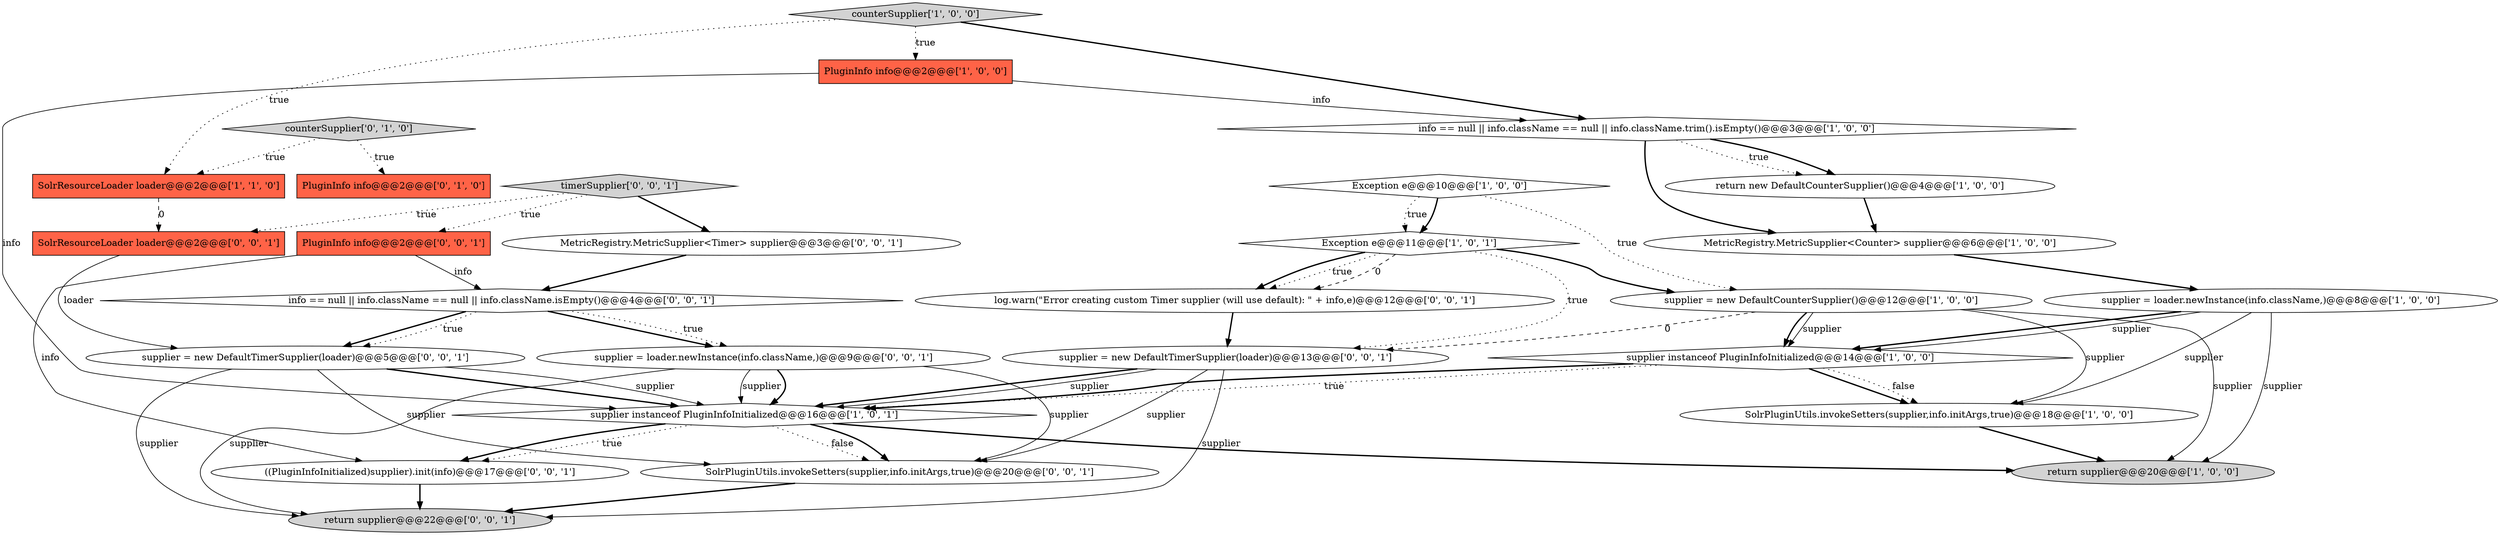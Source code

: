 digraph {
20 [style = filled, label = "((PluginInfoInitialized)supplier).init(info)@@@17@@@['0', '0', '1']", fillcolor = white, shape = ellipse image = "AAA0AAABBB3BBB"];
10 [style = filled, label = "return supplier@@@20@@@['1', '0', '0']", fillcolor = lightgray, shape = ellipse image = "AAA0AAABBB1BBB"];
24 [style = filled, label = "MetricRegistry.MetricSupplier<Timer> supplier@@@3@@@['0', '0', '1']", fillcolor = white, shape = ellipse image = "AAA0AAABBB3BBB"];
1 [style = filled, label = "MetricRegistry.MetricSupplier<Counter> supplier@@@6@@@['1', '0', '0']", fillcolor = white, shape = ellipse image = "AAA0AAABBB1BBB"];
8 [style = filled, label = "SolrResourceLoader loader@@@2@@@['1', '1', '0']", fillcolor = tomato, shape = box image = "AAA0AAABBB1BBB"];
27 [style = filled, label = "timerSupplier['0', '0', '1']", fillcolor = lightgray, shape = diamond image = "AAA0AAABBB3BBB"];
13 [style = filled, label = "supplier = new DefaultCounterSupplier()@@@12@@@['1', '0', '0']", fillcolor = white, shape = ellipse image = "AAA0AAABBB1BBB"];
6 [style = filled, label = "info == null || info.className == null || info.className.trim().isEmpty()@@@3@@@['1', '0', '0']", fillcolor = white, shape = diamond image = "AAA0AAABBB1BBB"];
25 [style = filled, label = "SolrPluginUtils.invokeSetters(supplier,info.initArgs,true)@@@20@@@['0', '0', '1']", fillcolor = white, shape = ellipse image = "AAA0AAABBB3BBB"];
17 [style = filled, label = "log.warn(\"Error creating custom Timer supplier (will use default): \" + info,e)@@@12@@@['0', '0', '1']", fillcolor = white, shape = ellipse image = "AAA0AAABBB3BBB"];
4 [style = filled, label = "PluginInfo info@@@2@@@['1', '0', '0']", fillcolor = tomato, shape = box image = "AAA0AAABBB1BBB"];
15 [style = filled, label = "PluginInfo info@@@2@@@['0', '1', '0']", fillcolor = tomato, shape = box image = "AAA0AAABBB2BBB"];
22 [style = filled, label = "info == null || info.className == null || info.className.isEmpty()@@@4@@@['0', '0', '1']", fillcolor = white, shape = diamond image = "AAA0AAABBB3BBB"];
26 [style = filled, label = "supplier = new DefaultTimerSupplier(loader)@@@5@@@['0', '0', '1']", fillcolor = white, shape = ellipse image = "AAA0AAABBB3BBB"];
9 [style = filled, label = "supplier instanceof PluginInfoInitialized@@@14@@@['1', '0', '0']", fillcolor = white, shape = diamond image = "AAA0AAABBB1BBB"];
23 [style = filled, label = "SolrResourceLoader loader@@@2@@@['0', '0', '1']", fillcolor = tomato, shape = box image = "AAA0AAABBB3BBB"];
14 [style = filled, label = "counterSupplier['0', '1', '0']", fillcolor = lightgray, shape = diamond image = "AAA0AAABBB2BBB"];
16 [style = filled, label = "supplier = loader.newInstance(info.className,)@@@9@@@['0', '0', '1']", fillcolor = white, shape = ellipse image = "AAA0AAABBB3BBB"];
11 [style = filled, label = "Exception e@@@11@@@['1', '0', '1']", fillcolor = white, shape = diamond image = "AAA0AAABBB1BBB"];
2 [style = filled, label = "counterSupplier['1', '0', '0']", fillcolor = lightgray, shape = diamond image = "AAA0AAABBB1BBB"];
18 [style = filled, label = "return supplier@@@22@@@['0', '0', '1']", fillcolor = lightgray, shape = ellipse image = "AAA0AAABBB3BBB"];
21 [style = filled, label = "PluginInfo info@@@2@@@['0', '0', '1']", fillcolor = tomato, shape = box image = "AAA0AAABBB3BBB"];
0 [style = filled, label = "supplier instanceof PluginInfoInitialized@@@16@@@['1', '0', '1']", fillcolor = white, shape = diamond image = "AAA0AAABBB1BBB"];
3 [style = filled, label = "supplier = loader.newInstance(info.className,)@@@8@@@['1', '0', '0']", fillcolor = white, shape = ellipse image = "AAA0AAABBB1BBB"];
5 [style = filled, label = "return new DefaultCounterSupplier()@@@4@@@['1', '0', '0']", fillcolor = white, shape = ellipse image = "AAA0AAABBB1BBB"];
7 [style = filled, label = "SolrPluginUtils.invokeSetters(supplier,info.initArgs,true)@@@18@@@['1', '0', '0']", fillcolor = white, shape = ellipse image = "AAA0AAABBB1BBB"];
19 [style = filled, label = "supplier = new DefaultTimerSupplier(loader)@@@13@@@['0', '0', '1']", fillcolor = white, shape = ellipse image = "AAA0AAABBB3BBB"];
12 [style = filled, label = "Exception e@@@10@@@['1', '0', '0']", fillcolor = white, shape = diamond image = "AAA0AAABBB1BBB"];
22->26 [style = bold, label=""];
4->6 [style = solid, label="info"];
16->0 [style = bold, label=""];
26->0 [style = solid, label="supplier"];
9->0 [style = dotted, label="true"];
9->0 [style = bold, label=""];
21->20 [style = solid, label="info"];
7->10 [style = bold, label=""];
22->16 [style = bold, label=""];
2->6 [style = bold, label=""];
23->26 [style = solid, label="loader"];
13->7 [style = solid, label="supplier"];
12->11 [style = bold, label=""];
1->3 [style = bold, label=""];
19->25 [style = solid, label="supplier"];
11->17 [style = dotted, label="true"];
0->20 [style = dotted, label="true"];
0->25 [style = dotted, label="false"];
27->23 [style = dotted, label="true"];
25->18 [style = bold, label=""];
11->17 [style = dashed, label="0"];
27->21 [style = dotted, label="true"];
13->19 [style = dashed, label="0"];
9->7 [style = bold, label=""];
24->22 [style = bold, label=""];
4->0 [style = solid, label="info"];
17->19 [style = bold, label=""];
26->18 [style = solid, label="supplier"];
19->0 [style = bold, label=""];
3->10 [style = solid, label="supplier"];
19->0 [style = solid, label="supplier"];
12->11 [style = dotted, label="true"];
3->9 [style = bold, label=""];
9->7 [style = dotted, label="false"];
6->1 [style = bold, label=""];
5->1 [style = bold, label=""];
14->15 [style = dotted, label="true"];
6->5 [style = bold, label=""];
0->10 [style = bold, label=""];
12->13 [style = dotted, label="true"];
26->0 [style = bold, label=""];
3->9 [style = solid, label="supplier"];
19->18 [style = solid, label="supplier"];
13->9 [style = solid, label="supplier"];
26->25 [style = solid, label="supplier"];
22->26 [style = dotted, label="true"];
0->25 [style = bold, label=""];
22->16 [style = dotted, label="true"];
11->13 [style = bold, label=""];
2->4 [style = dotted, label="true"];
13->10 [style = solid, label="supplier"];
20->18 [style = bold, label=""];
14->8 [style = dotted, label="true"];
11->17 [style = bold, label=""];
3->7 [style = solid, label="supplier"];
0->20 [style = bold, label=""];
27->24 [style = bold, label=""];
21->22 [style = solid, label="info"];
11->19 [style = dotted, label="true"];
13->9 [style = bold, label=""];
16->0 [style = solid, label="supplier"];
16->25 [style = solid, label="supplier"];
2->8 [style = dotted, label="true"];
6->5 [style = dotted, label="true"];
8->23 [style = dashed, label="0"];
16->18 [style = solid, label="supplier"];
}
